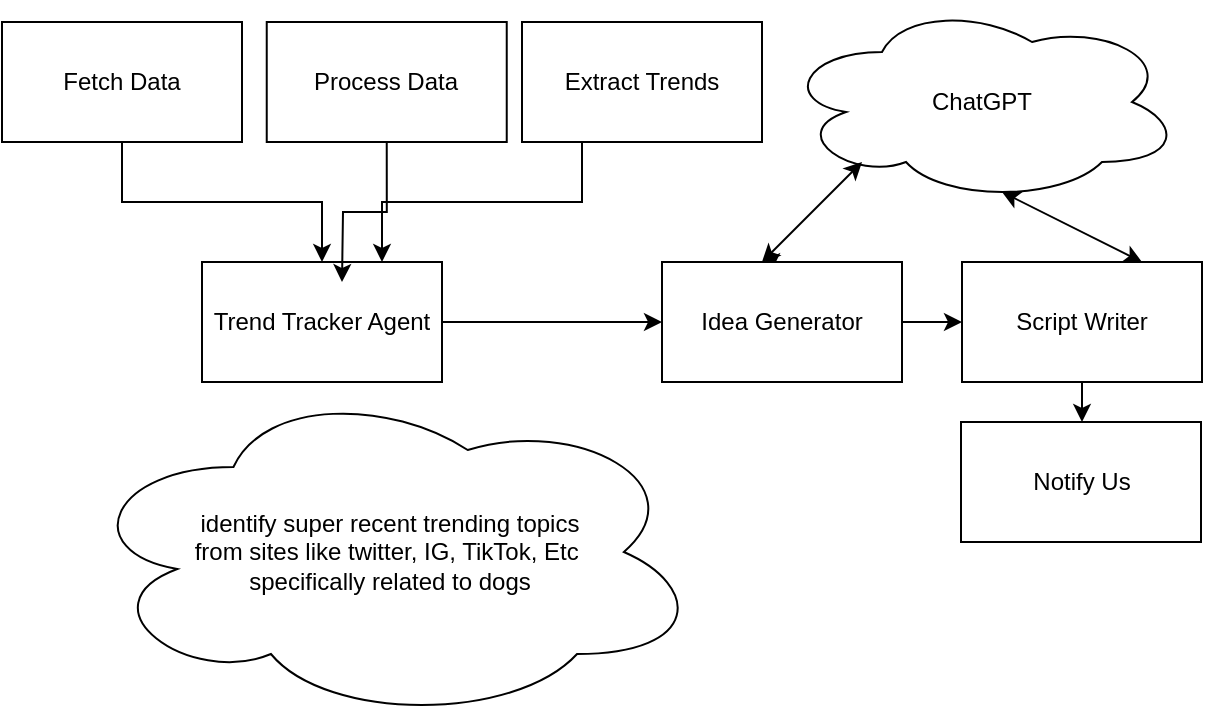 <mxfile version="28.0.4">
  <diagram name="Page-1" id="a5uEFG-orOurIrKuIQjN">
    <mxGraphModel dx="988" dy="434" grid="1" gridSize="10" guides="1" tooltips="1" connect="1" arrows="1" fold="1" page="1" pageScale="1" pageWidth="850" pageHeight="1100" math="0" shadow="0">
      <root>
        <mxCell id="0" />
        <mxCell id="1" parent="0" />
        <mxCell id="s1HsbgG0FjZD671x4cHQ-7" style="edgeStyle=orthogonalEdgeStyle;rounded=0;orthogonalLoop=1;jettySize=auto;html=1;exitX=1;exitY=0.5;exitDx=0;exitDy=0;entryX=0;entryY=0.5;entryDx=0;entryDy=0;" edge="1" parent="1" source="s1HsbgG0FjZD671x4cHQ-1" target="s1HsbgG0FjZD671x4cHQ-6">
          <mxGeometry relative="1" as="geometry" />
        </mxCell>
        <mxCell id="s1HsbgG0FjZD671x4cHQ-1" value="Trend Tracker Agent " style="rounded=0;whiteSpace=wrap;html=1;" vertex="1" parent="1">
          <mxGeometry x="110" y="170" width="120" height="60" as="geometry" />
        </mxCell>
        <mxCell id="s1HsbgG0FjZD671x4cHQ-2" value="&lt;div&gt;identify super recent trending topics&lt;/div&gt;&lt;div&gt;from sites like twitter, IG, TikTok, Etc&amp;nbsp;&lt;/div&gt;&lt;div&gt;specifically related to dogs&lt;br&gt;&lt;/div&gt;" style="ellipse;shape=cloud;whiteSpace=wrap;html=1;" vertex="1" parent="1">
          <mxGeometry x="47.63" y="230" width="312.37" height="170" as="geometry" />
        </mxCell>
        <mxCell id="s1HsbgG0FjZD671x4cHQ-17" style="edgeStyle=orthogonalEdgeStyle;rounded=0;orthogonalLoop=1;jettySize=auto;html=1;exitX=0.5;exitY=1;exitDx=0;exitDy=0;" edge="1" parent="1" source="s1HsbgG0FjZD671x4cHQ-3" target="s1HsbgG0FjZD671x4cHQ-1">
          <mxGeometry relative="1" as="geometry" />
        </mxCell>
        <mxCell id="s1HsbgG0FjZD671x4cHQ-3" value="Fetch Data" style="rounded=0;whiteSpace=wrap;html=1;" vertex="1" parent="1">
          <mxGeometry x="10.0" y="50" width="120" height="60" as="geometry" />
        </mxCell>
        <mxCell id="s1HsbgG0FjZD671x4cHQ-18" style="edgeStyle=orthogonalEdgeStyle;rounded=0;orthogonalLoop=1;jettySize=auto;html=1;exitX=0.5;exitY=1;exitDx=0;exitDy=0;" edge="1" parent="1" source="s1HsbgG0FjZD671x4cHQ-4">
          <mxGeometry relative="1" as="geometry">
            <mxPoint x="180" y="180" as="targetPoint" />
          </mxGeometry>
        </mxCell>
        <mxCell id="s1HsbgG0FjZD671x4cHQ-4" value="Process Data" style="rounded=0;whiteSpace=wrap;html=1;" vertex="1" parent="1">
          <mxGeometry x="142.37" y="50" width="120" height="60" as="geometry" />
        </mxCell>
        <mxCell id="s1HsbgG0FjZD671x4cHQ-19" style="edgeStyle=orthogonalEdgeStyle;rounded=0;orthogonalLoop=1;jettySize=auto;html=1;exitX=0.25;exitY=1;exitDx=0;exitDy=0;entryX=0.75;entryY=0;entryDx=0;entryDy=0;" edge="1" parent="1" source="s1HsbgG0FjZD671x4cHQ-5" target="s1HsbgG0FjZD671x4cHQ-1">
          <mxGeometry relative="1" as="geometry" />
        </mxCell>
        <mxCell id="s1HsbgG0FjZD671x4cHQ-5" value="Extract Trends" style="rounded=0;whiteSpace=wrap;html=1;" vertex="1" parent="1">
          <mxGeometry x="270" y="50" width="120" height="60" as="geometry" />
        </mxCell>
        <mxCell id="s1HsbgG0FjZD671x4cHQ-10" style="edgeStyle=orthogonalEdgeStyle;rounded=0;orthogonalLoop=1;jettySize=auto;html=1;exitX=0.5;exitY=0;exitDx=0;exitDy=0;" edge="1" parent="1" source="s1HsbgG0FjZD671x4cHQ-6">
          <mxGeometry relative="1" as="geometry">
            <mxPoint x="390" y="169.75" as="targetPoint" />
          </mxGeometry>
        </mxCell>
        <mxCell id="s1HsbgG0FjZD671x4cHQ-14" style="edgeStyle=orthogonalEdgeStyle;rounded=0;orthogonalLoop=1;jettySize=auto;html=1;exitX=1;exitY=0.5;exitDx=0;exitDy=0;entryX=0;entryY=0.5;entryDx=0;entryDy=0;" edge="1" parent="1" source="s1HsbgG0FjZD671x4cHQ-6" target="s1HsbgG0FjZD671x4cHQ-8">
          <mxGeometry relative="1" as="geometry" />
        </mxCell>
        <mxCell id="s1HsbgG0FjZD671x4cHQ-6" value="Idea Generator " style="rounded=0;whiteSpace=wrap;html=1;" vertex="1" parent="1">
          <mxGeometry x="340" y="170" width="120" height="60" as="geometry" />
        </mxCell>
        <mxCell id="s1HsbgG0FjZD671x4cHQ-15" style="edgeStyle=orthogonalEdgeStyle;rounded=0;orthogonalLoop=1;jettySize=auto;html=1;exitX=0.5;exitY=1;exitDx=0;exitDy=0;" edge="1" parent="1" source="s1HsbgG0FjZD671x4cHQ-8" target="s1HsbgG0FjZD671x4cHQ-16">
          <mxGeometry relative="1" as="geometry">
            <mxPoint x="549.5" y="280" as="targetPoint" />
          </mxGeometry>
        </mxCell>
        <mxCell id="s1HsbgG0FjZD671x4cHQ-8" value="Script Writer" style="rounded=0;whiteSpace=wrap;html=1;" vertex="1" parent="1">
          <mxGeometry x="490" y="170" width="120" height="60" as="geometry" />
        </mxCell>
        <mxCell id="s1HsbgG0FjZD671x4cHQ-9" value="ChatGPT" style="ellipse;shape=cloud;whiteSpace=wrap;html=1;" vertex="1" parent="1">
          <mxGeometry x="400" y="40" width="200" height="100" as="geometry" />
        </mxCell>
        <mxCell id="s1HsbgG0FjZD671x4cHQ-11" value="" style="endArrow=classic;startArrow=classic;html=1;rounded=0;" edge="1" parent="1">
          <mxGeometry width="50" height="50" relative="1" as="geometry">
            <mxPoint x="390" y="170" as="sourcePoint" />
            <mxPoint x="440" y="120" as="targetPoint" />
          </mxGeometry>
        </mxCell>
        <mxCell id="s1HsbgG0FjZD671x4cHQ-13" value="" style="endArrow=classic;startArrow=classic;html=1;rounded=0;entryX=0.55;entryY=0.95;entryDx=0;entryDy=0;entryPerimeter=0;exitX=0.75;exitY=0;exitDx=0;exitDy=0;" edge="1" parent="1" source="s1HsbgG0FjZD671x4cHQ-8" target="s1HsbgG0FjZD671x4cHQ-9">
          <mxGeometry width="50" height="50" relative="1" as="geometry">
            <mxPoint x="510" y="330" as="sourcePoint" />
            <mxPoint x="560" y="280" as="targetPoint" />
          </mxGeometry>
        </mxCell>
        <mxCell id="s1HsbgG0FjZD671x4cHQ-16" value="Notify Us" style="rounded=0;whiteSpace=wrap;html=1;" vertex="1" parent="1">
          <mxGeometry x="489.5" y="250" width="120" height="60" as="geometry" />
        </mxCell>
      </root>
    </mxGraphModel>
  </diagram>
</mxfile>
